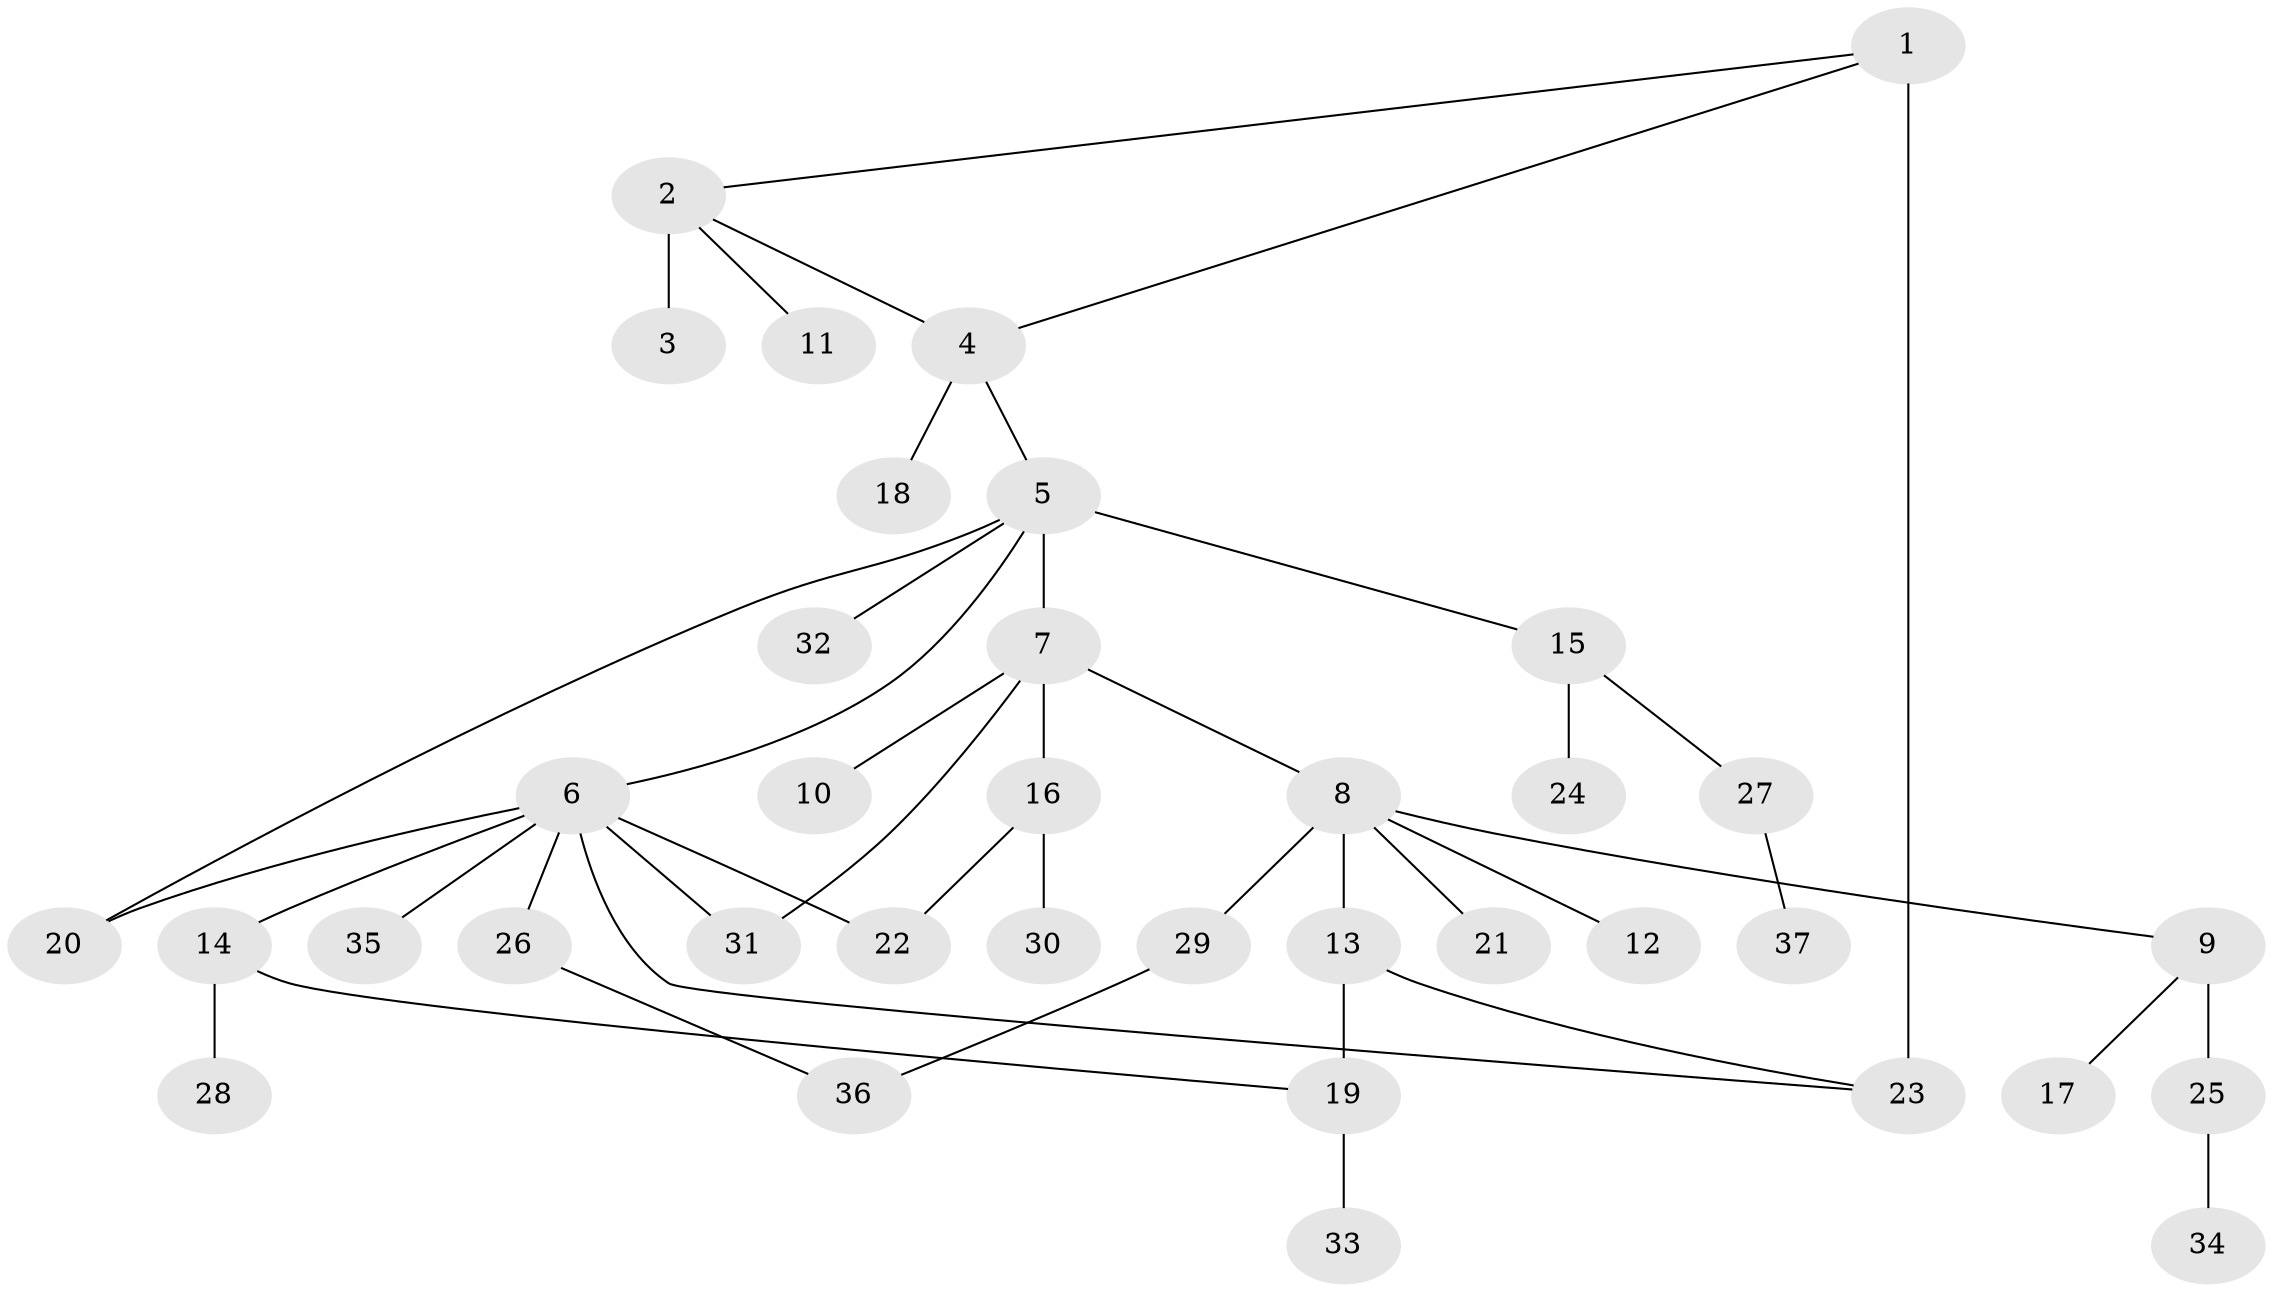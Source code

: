// original degree distribution, {8: 0.03409090909090909, 1: 0.625, 7: 0.011363636363636364, 11: 0.011363636363636364, 6: 0.022727272727272728, 15: 0.011363636363636364, 2: 0.1590909090909091, 4: 0.056818181818181816, 3: 0.06818181818181818}
// Generated by graph-tools (version 1.1) at 2025/50/03/04/25 22:50:06]
// undirected, 37 vertices, 44 edges
graph export_dot {
  node [color=gray90,style=filled];
  1;
  2;
  3;
  4;
  5;
  6;
  7;
  8;
  9;
  10;
  11;
  12;
  13;
  14;
  15;
  16;
  17;
  18;
  19;
  20;
  21;
  22;
  23;
  24;
  25;
  26;
  27;
  28;
  29;
  30;
  31;
  32;
  33;
  34;
  35;
  36;
  37;
  1 -- 2 [weight=1.0];
  1 -- 4 [weight=1.0];
  1 -- 23 [weight=5.0];
  2 -- 3 [weight=4.0];
  2 -- 4 [weight=1.0];
  2 -- 11 [weight=1.0];
  4 -- 5 [weight=1.0];
  4 -- 18 [weight=3.0];
  5 -- 6 [weight=1.0];
  5 -- 7 [weight=1.0];
  5 -- 15 [weight=1.0];
  5 -- 20 [weight=1.0];
  5 -- 32 [weight=1.0];
  6 -- 14 [weight=1.0];
  6 -- 20 [weight=1.0];
  6 -- 22 [weight=1.0];
  6 -- 23 [weight=1.0];
  6 -- 26 [weight=1.0];
  6 -- 31 [weight=1.0];
  6 -- 35 [weight=1.0];
  7 -- 8 [weight=1.0];
  7 -- 10 [weight=1.0];
  7 -- 16 [weight=1.0];
  7 -- 31 [weight=1.0];
  8 -- 9 [weight=1.0];
  8 -- 12 [weight=1.0];
  8 -- 13 [weight=9.0];
  8 -- 21 [weight=1.0];
  8 -- 29 [weight=1.0];
  9 -- 17 [weight=1.0];
  9 -- 25 [weight=3.0];
  13 -- 19 [weight=1.0];
  13 -- 23 [weight=1.0];
  14 -- 19 [weight=1.0];
  14 -- 28 [weight=1.0];
  15 -- 24 [weight=1.0];
  15 -- 27 [weight=1.0];
  16 -- 22 [weight=1.0];
  16 -- 30 [weight=1.0];
  19 -- 33 [weight=1.0];
  25 -- 34 [weight=1.0];
  26 -- 36 [weight=1.0];
  27 -- 37 [weight=1.0];
  29 -- 36 [weight=1.0];
}
